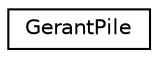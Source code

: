 digraph "Graphical Class Hierarchy"
{
  edge [fontname="Helvetica",fontsize="10",labelfontname="Helvetica",labelfontsize="10"];
  node [fontname="Helvetica",fontsize="10",shape=record];
  rankdir="LR";
  Node1 [label="GerantPile",height=0.2,width=0.4,color="black", fillcolor="white", style="filled",URL="$class_gerant_pile.html"];
}
